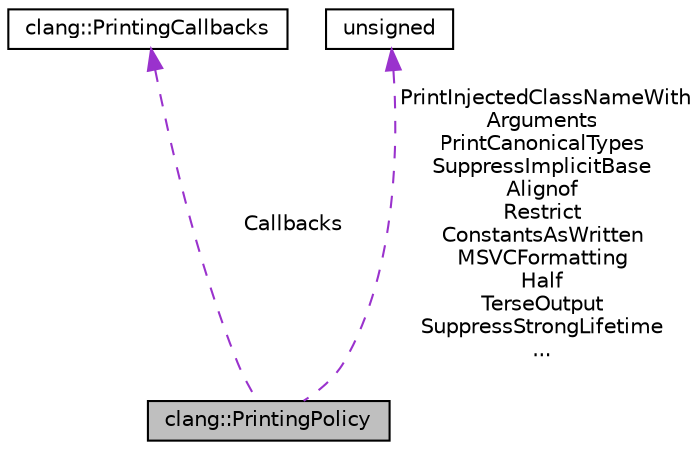 digraph "clang::PrintingPolicy"
{
 // LATEX_PDF_SIZE
  bgcolor="transparent";
  edge [fontname="Helvetica",fontsize="10",labelfontname="Helvetica",labelfontsize="10"];
  node [fontname="Helvetica",fontsize="10",shape=record];
  Node1 [label="clang::PrintingPolicy",height=0.2,width=0.4,color="black", fillcolor="grey75", style="filled", fontcolor="black",tooltip="Describes how types, statements, expressions, and declarations should be printed."];
  Node2 -> Node1 [dir="back",color="darkorchid3",fontsize="10",style="dashed",label=" Callbacks" ,fontname="Helvetica"];
  Node2 [label="clang::PrintingCallbacks",height=0.2,width=0.4,color="black",URL="$classclang_1_1PrintingCallbacks.html",tooltip="Callbacks to use to customize the behavior of the pretty-printer."];
  Node3 -> Node1 [dir="back",color="darkorchid3",fontsize="10",style="dashed",label=" PrintInjectedClassNameWith\lArguments\nPrintCanonicalTypes\nSuppressImplicitBase\nAlignof\nRestrict\nConstantsAsWritten\nMSVCFormatting\nHalf\nTerseOutput\nSuppressStrongLifetime\n..." ,fontname="Helvetica"];
  Node3 [label="unsigned",height=0.2,width=0.4,color="black",URL="$classunsigned.html",tooltip=" "];
}
